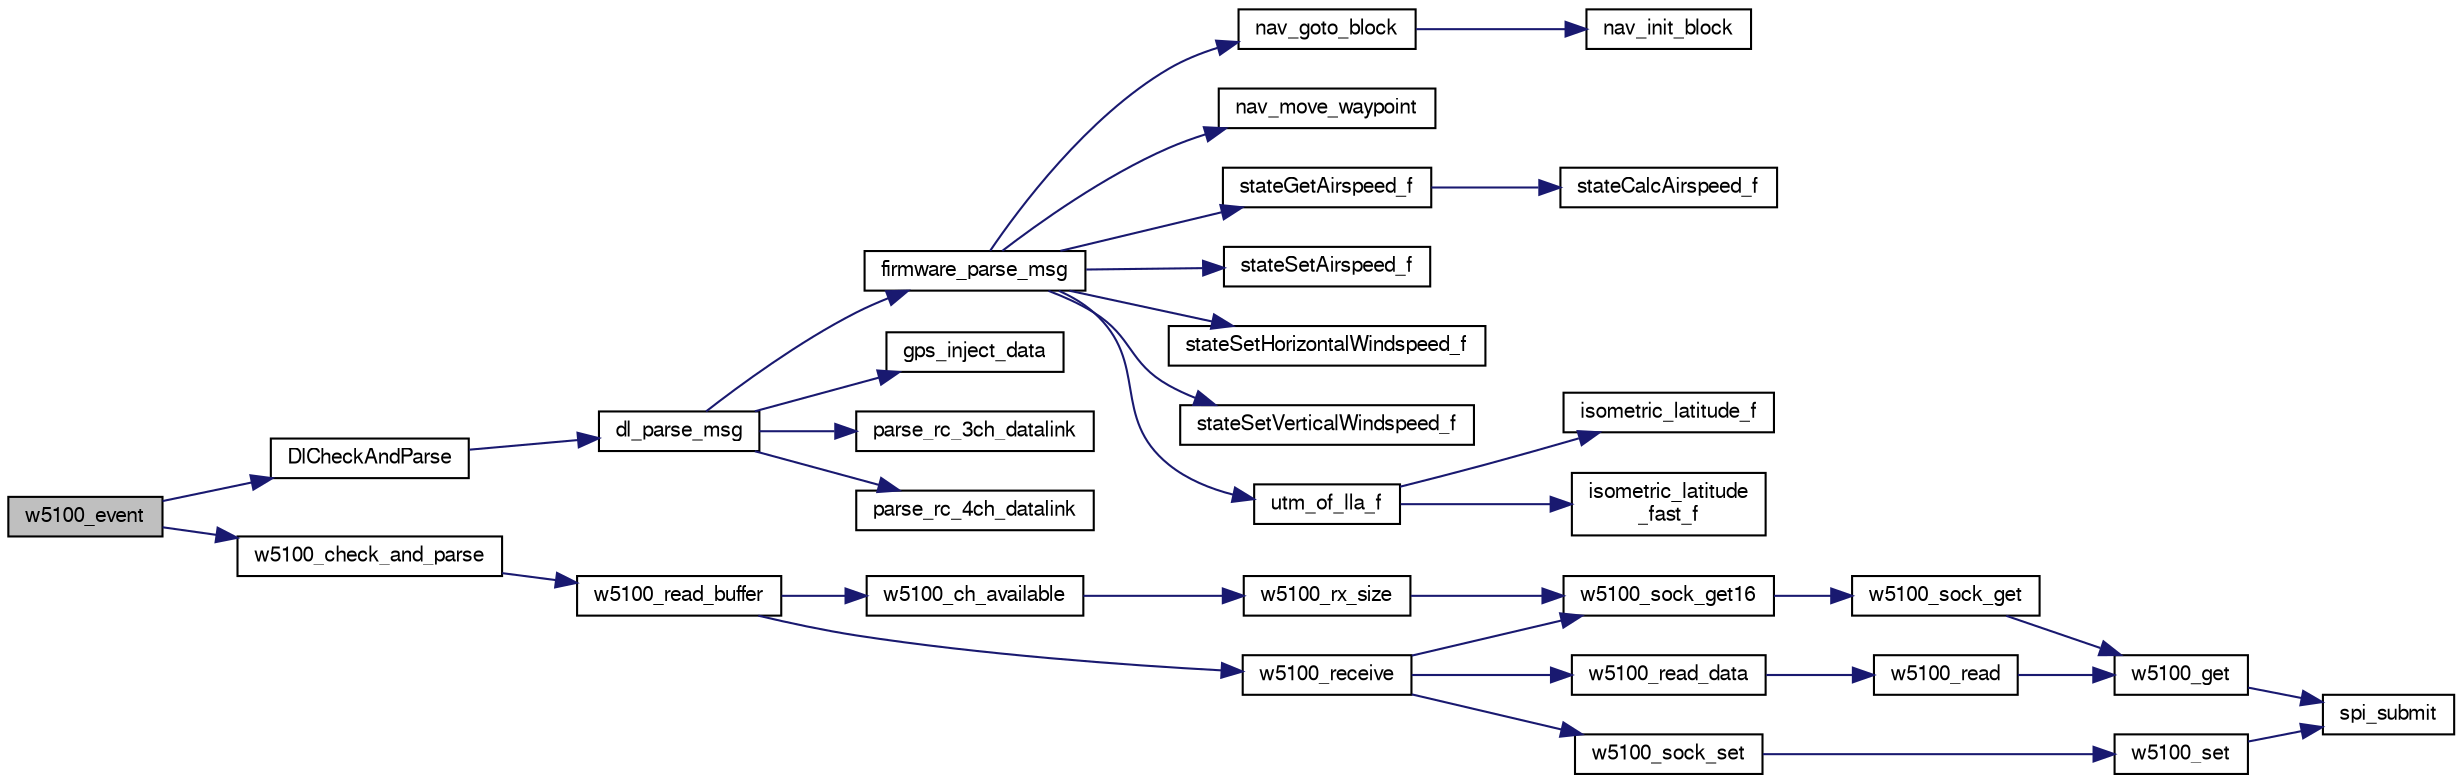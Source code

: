 digraph "w5100_event"
{
  edge [fontname="FreeSans",fontsize="10",labelfontname="FreeSans",labelfontsize="10"];
  node [fontname="FreeSans",fontsize="10",shape=record];
  rankdir="LR";
  Node1 [label="w5100_event",height=0.2,width=0.4,color="black", fillcolor="grey75", style="filled", fontcolor="black"];
  Node1 -> Node2 [color="midnightblue",fontsize="10",style="solid",fontname="FreeSans"];
  Node2 [label="DlCheckAndParse",height=0.2,width=0.4,color="black", fillcolor="white", style="filled",URL="$datalink_8h.html#aa9106add8d47671f6ebb3d8321813611",tooltip="Check for new message and parse. "];
  Node2 -> Node3 [color="midnightblue",fontsize="10",style="solid",fontname="FreeSans"];
  Node3 [label="dl_parse_msg",height=0.2,width=0.4,color="black", fillcolor="white", style="filled",URL="$datalink_8h.html#ad118dedfd61ae7367be31daafcc47f99",tooltip="Should be called when chars are available in dl_buffer. "];
  Node3 -> Node4 [color="midnightblue",fontsize="10",style="solid",fontname="FreeSans"];
  Node4 [label="firmware_parse_msg",height=0.2,width=0.4,color="black", fillcolor="white", style="filled",URL="$datalink_8c.html#aa3b127ff90392c842dc3299876f5e02f",tooltip="Firmware specfic msg handler. "];
  Node4 -> Node5 [color="midnightblue",fontsize="10",style="solid",fontname="FreeSans"];
  Node5 [label="nav_goto_block",height=0.2,width=0.4,color="black", fillcolor="white", style="filled",URL="$common__flight__plan_8c.html#ad5b3972efdfb4b34574a534615be3db2"];
  Node5 -> Node6 [color="midnightblue",fontsize="10",style="solid",fontname="FreeSans"];
  Node6 [label="nav_init_block",height=0.2,width=0.4,color="black", fillcolor="white", style="filled",URL="$common__flight__plan_8c.html#aa3cbfa3c23e459645a8e67b1bb4a1bef"];
  Node4 -> Node7 [color="midnightblue",fontsize="10",style="solid",fontname="FreeSans"];
  Node7 [label="nav_move_waypoint",height=0.2,width=0.4,color="black", fillcolor="white", style="filled",URL="$common__nav_8c.html#af9adf1af7508631a6122c216c6b57602",tooltip="Move a waypoint to given UTM coordinates. "];
  Node4 -> Node8 [color="midnightblue",fontsize="10",style="solid",fontname="FreeSans"];
  Node8 [label="stateGetAirspeed_f",height=0.2,width=0.4,color="black", fillcolor="white", style="filled",URL="$group__state__wind__airspeed.html#gab0cc6ebb3671ec1b34ac2c33f11c6b26",tooltip="Get airspeed (float). "];
  Node8 -> Node9 [color="midnightblue",fontsize="10",style="solid",fontname="FreeSans"];
  Node9 [label="stateCalcAirspeed_f",height=0.2,width=0.4,color="black", fillcolor="white", style="filled",URL="$group__state__wind__airspeed.html#gac2516cd42b66afab524662b27fd96cd5"];
  Node4 -> Node10 [color="midnightblue",fontsize="10",style="solid",fontname="FreeSans"];
  Node10 [label="stateSetAirspeed_f",height=0.2,width=0.4,color="black", fillcolor="white", style="filled",URL="$group__state__wind__airspeed.html#ga2ede5795eaec38206e25b8850ee40f63",tooltip="Set airspeed (float). "];
  Node4 -> Node11 [color="midnightblue",fontsize="10",style="solid",fontname="FreeSans"];
  Node11 [label="stateSetHorizontalWindspeed_f",height=0.2,width=0.4,color="black", fillcolor="white", style="filled",URL="$group__state__wind__airspeed.html#ga2ad82d1791a3f1b5e9539ec571fca846",tooltip="Set horizontal windspeed (float). "];
  Node4 -> Node12 [color="midnightblue",fontsize="10",style="solid",fontname="FreeSans"];
  Node12 [label="stateSetVerticalWindspeed_f",height=0.2,width=0.4,color="black", fillcolor="white", style="filled",URL="$group__state__wind__airspeed.html#gad1a3cf7bf63a90f1873d3bcfee610d4d",tooltip="Set vertical windspeed (float). "];
  Node4 -> Node13 [color="midnightblue",fontsize="10",style="solid",fontname="FreeSans"];
  Node13 [label="utm_of_lla_f",height=0.2,width=0.4,color="black", fillcolor="white", style="filled",URL="$pprz__geodetic__float_8c.html#af99d4775df518f30b741b49c26eceedd"];
  Node13 -> Node14 [color="midnightblue",fontsize="10",style="solid",fontname="FreeSans"];
  Node14 [label="isometric_latitude_f",height=0.2,width=0.4,color="black", fillcolor="white", style="filled",URL="$pprz__geodetic__float_8c.html#a25c5bd31de0ea0d0caf14a0d217ad3ea"];
  Node13 -> Node15 [color="midnightblue",fontsize="10",style="solid",fontname="FreeSans"];
  Node15 [label="isometric_latitude\l_fast_f",height=0.2,width=0.4,color="black", fillcolor="white", style="filled",URL="$pprz__geodetic__float_8c.html#a21ea1b369f7d4abd984fb89c488dde24"];
  Node3 -> Node16 [color="midnightblue",fontsize="10",style="solid",fontname="FreeSans"];
  Node16 [label="gps_inject_data",height=0.2,width=0.4,color="black", fillcolor="white", style="filled",URL="$gps_8c.html#a95067acaf0b8b646abb5d9ec7e98b0cb",tooltip="Default parser for GPS injected data. "];
  Node3 -> Node17 [color="midnightblue",fontsize="10",style="solid",fontname="FreeSans"];
  Node17 [label="parse_rc_3ch_datalink",height=0.2,width=0.4,color="black", fillcolor="white", style="filled",URL="$modules_2radio__control_2rc__datalink_8c.html#a22105107236d00fa616659322bd89a02",tooltip="Decode datalink message to get rc values with RC_3CH message Mode and throttle are merge in the same ..."];
  Node3 -> Node18 [color="midnightblue",fontsize="10",style="solid",fontname="FreeSans"];
  Node18 [label="parse_rc_4ch_datalink",height=0.2,width=0.4,color="black", fillcolor="white", style="filled",URL="$modules_2radio__control_2rc__datalink_8c.html#aa3d40235f29aab16121c0073217835a2",tooltip="Decode datalink message to get rc values with RC_4CH message. "];
  Node1 -> Node19 [color="midnightblue",fontsize="10",style="solid",fontname="FreeSans"];
  Node19 [label="w5100_check_and_parse",height=0.2,width=0.4,color="black", fillcolor="white", style="filled",URL="$w5100_8h.html#afdd593c03d1555eeaeb9252463c6d8e4"];
  Node19 -> Node20 [color="midnightblue",fontsize="10",style="solid",fontname="FreeSans"];
  Node20 [label="w5100_read_buffer",height=0.2,width=0.4,color="black", fillcolor="white", style="filled",URL="$w5100_8h.html#a2ae213a79bee0946b566b34f16fa543c"];
  Node20 -> Node21 [color="midnightblue",fontsize="10",style="solid",fontname="FreeSans"];
  Node21 [label="w5100_ch_available",height=0.2,width=0.4,color="black", fillcolor="white", style="filled",URL="$w5100_8h.html#aa03fab8432b75178c2d37da11f8444f3"];
  Node21 -> Node22 [color="midnightblue",fontsize="10",style="solid",fontname="FreeSans"];
  Node22 [label="w5100_rx_size",height=0.2,width=0.4,color="black", fillcolor="white", style="filled",URL="$w5100_8c.html#a834e87b2f3c3cd190eee04e2c9162d92"];
  Node22 -> Node23 [color="midnightblue",fontsize="10",style="solid",fontname="FreeSans"];
  Node23 [label="w5100_sock_get16",height=0.2,width=0.4,color="black", fillcolor="white", style="filled",URL="$w5100_8c.html#ac3249d8a1bb38835870a1fc6a8c61524"];
  Node23 -> Node24 [color="midnightblue",fontsize="10",style="solid",fontname="FreeSans"];
  Node24 [label="w5100_sock_get",height=0.2,width=0.4,color="black", fillcolor="white", style="filled",URL="$w5100_8c.html#aa329ee90cfec600285df9d7382a2c623"];
  Node24 -> Node25 [color="midnightblue",fontsize="10",style="solid",fontname="FreeSans"];
  Node25 [label="w5100_get",height=0.2,width=0.4,color="black", fillcolor="white", style="filled",URL="$w5100_8c.html#adc92dea40c158d4eb47238bb053ef8b1"];
  Node25 -> Node26 [color="midnightblue",fontsize="10",style="solid",fontname="FreeSans"];
  Node26 [label="spi_submit",height=0.2,width=0.4,color="black", fillcolor="white", style="filled",URL="$group__spi.html#ga5d383931766cb373ebad0b8bc26d439d",tooltip="Submit SPI transaction. "];
  Node20 -> Node27 [color="midnightblue",fontsize="10",style="solid",fontname="FreeSans"];
  Node27 [label="w5100_receive",height=0.2,width=0.4,color="black", fillcolor="white", style="filled",URL="$w5100_8h.html#abf3016ffe8faf50c1bf56f6f21ceb261"];
  Node27 -> Node23 [color="midnightblue",fontsize="10",style="solid",fontname="FreeSans"];
  Node27 -> Node28 [color="midnightblue",fontsize="10",style="solid",fontname="FreeSans"];
  Node28 [label="w5100_read_data",height=0.2,width=0.4,color="black", fillcolor="white", style="filled",URL="$w5100_8c.html#a455780f8178c7ad9c93bb668b60724fb"];
  Node28 -> Node29 [color="midnightblue",fontsize="10",style="solid",fontname="FreeSans"];
  Node29 [label="w5100_read",height=0.2,width=0.4,color="black", fillcolor="white", style="filled",URL="$w5100_8c.html#aa07a01f5b03c499e6bbcc4edcd14c301"];
  Node29 -> Node25 [color="midnightblue",fontsize="10",style="solid",fontname="FreeSans"];
  Node27 -> Node30 [color="midnightblue",fontsize="10",style="solid",fontname="FreeSans"];
  Node30 [label="w5100_sock_set",height=0.2,width=0.4,color="black", fillcolor="white", style="filled",URL="$w5100_8c.html#add4fef731325e39e35816a0372d6e9c6"];
  Node30 -> Node31 [color="midnightblue",fontsize="10",style="solid",fontname="FreeSans"];
  Node31 [label="w5100_set",height=0.2,width=0.4,color="black", fillcolor="white", style="filled",URL="$w5100_8c.html#acf688d7d46d5a20eb893df94ba4b2f5c"];
  Node31 -> Node26 [color="midnightblue",fontsize="10",style="solid",fontname="FreeSans"];
}
